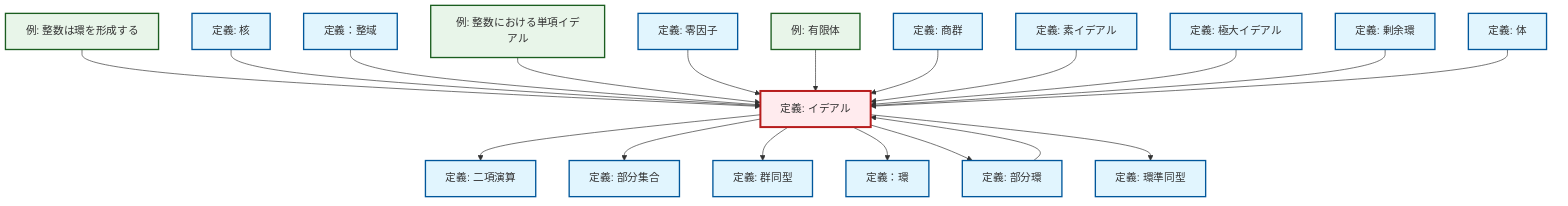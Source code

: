 graph TD
    classDef definition fill:#e1f5fe,stroke:#01579b,stroke-width:2px
    classDef theorem fill:#f3e5f5,stroke:#4a148c,stroke-width:2px
    classDef axiom fill:#fff3e0,stroke:#e65100,stroke-width:2px
    classDef example fill:#e8f5e9,stroke:#1b5e20,stroke-width:2px
    classDef current fill:#ffebee,stroke:#b71c1c,stroke-width:3px
    def-quotient-group["定義: 商群"]:::definition
    ex-principal-ideal["例: 整数における単項イデアル"]:::example
    def-ring-homomorphism["定義: 環準同型"]:::definition
    def-prime-ideal["定義: 素イデアル"]:::definition
    def-ring["定義：環"]:::definition
    def-kernel["定義: 核"]:::definition
    def-maximal-ideal["定義: 極大イデアル"]:::definition
    def-subring["定義: 部分環"]:::definition
    def-zero-divisor["定義: 零因子"]:::definition
    def-ideal["定義: イデアル"]:::definition
    def-subset["定義: 部分集合"]:::definition
    ex-finite-field["例: 有限体"]:::example
    def-quotient-ring["定義: 剰余環"]:::definition
    ex-integers-ring["例: 整数は環を形成する"]:::example
    def-binary-operation["定義: 二項演算"]:::definition
    def-integral-domain["定義：整域"]:::definition
    def-isomorphism["定義: 群同型"]:::definition
    def-field["定義: 体"]:::definition
    def-ideal --> def-binary-operation
    ex-integers-ring --> def-ideal
    def-kernel --> def-ideal
    def-ideal --> def-subset
    def-integral-domain --> def-ideal
    def-ideal --> def-isomorphism
    ex-principal-ideal --> def-ideal
    def-ideal --> def-ring
    def-ideal --> def-subring
    def-zero-divisor --> def-ideal
    ex-finite-field --> def-ideal
    def-quotient-group --> def-ideal
    def-ideal --> def-ring-homomorphism
    def-prime-ideal --> def-ideal
    def-subring --> def-ideal
    def-maximal-ideal --> def-ideal
    def-quotient-ring --> def-ideal
    def-field --> def-ideal
    class def-ideal current
